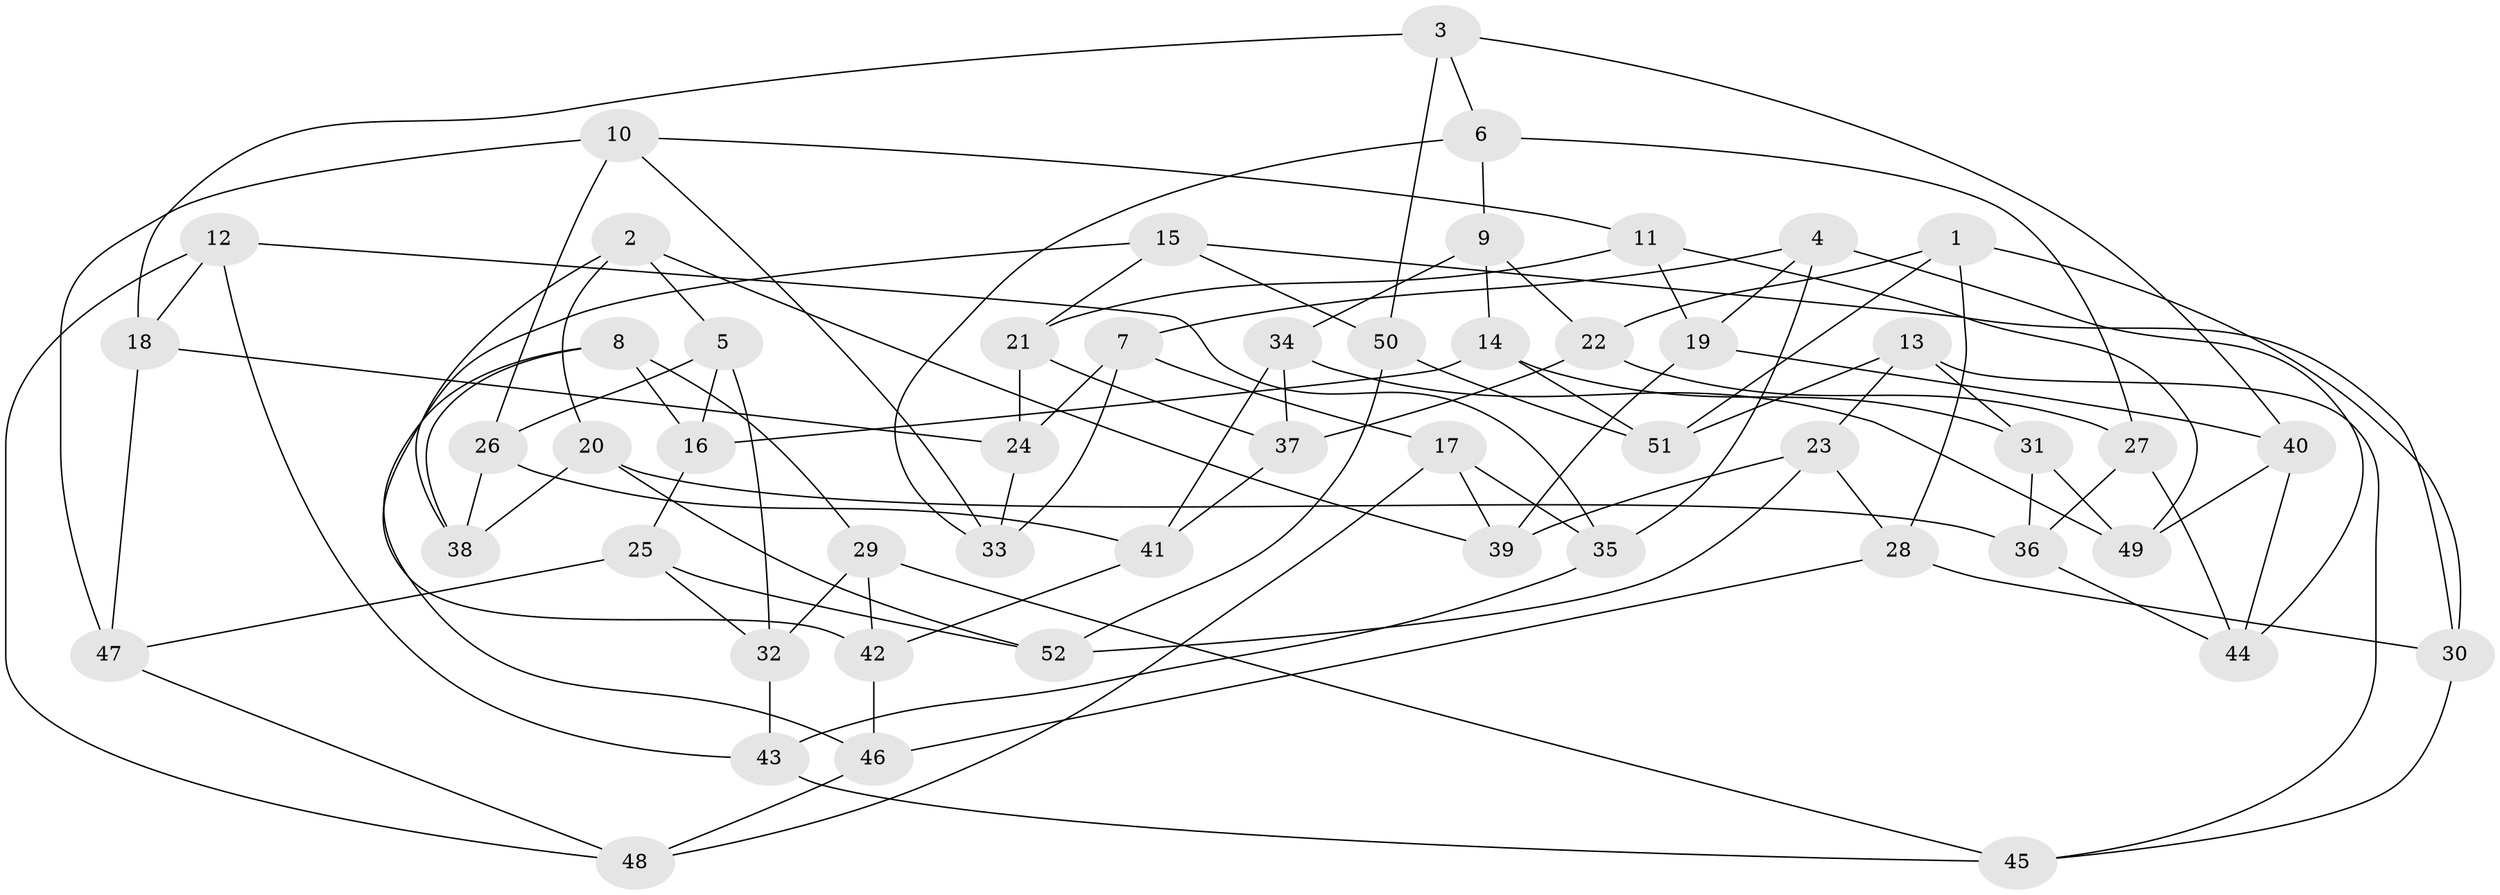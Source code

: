 // Generated by graph-tools (version 1.1) at 2025/50/03/09/25 03:50:53]
// undirected, 52 vertices, 104 edges
graph export_dot {
graph [start="1"]
  node [color=gray90,style=filled];
  1;
  2;
  3;
  4;
  5;
  6;
  7;
  8;
  9;
  10;
  11;
  12;
  13;
  14;
  15;
  16;
  17;
  18;
  19;
  20;
  21;
  22;
  23;
  24;
  25;
  26;
  27;
  28;
  29;
  30;
  31;
  32;
  33;
  34;
  35;
  36;
  37;
  38;
  39;
  40;
  41;
  42;
  43;
  44;
  45;
  46;
  47;
  48;
  49;
  50;
  51;
  52;
  1 -- 51;
  1 -- 22;
  1 -- 30;
  1 -- 28;
  2 -- 5;
  2 -- 38;
  2 -- 20;
  2 -- 39;
  3 -- 40;
  3 -- 6;
  3 -- 18;
  3 -- 50;
  4 -- 44;
  4 -- 35;
  4 -- 19;
  4 -- 7;
  5 -- 16;
  5 -- 26;
  5 -- 32;
  6 -- 27;
  6 -- 33;
  6 -- 9;
  7 -- 33;
  7 -- 17;
  7 -- 24;
  8 -- 38;
  8 -- 29;
  8 -- 46;
  8 -- 16;
  9 -- 34;
  9 -- 14;
  9 -- 22;
  10 -- 47;
  10 -- 11;
  10 -- 26;
  10 -- 33;
  11 -- 19;
  11 -- 21;
  11 -- 49;
  12 -- 18;
  12 -- 35;
  12 -- 43;
  12 -- 48;
  13 -- 45;
  13 -- 51;
  13 -- 31;
  13 -- 23;
  14 -- 16;
  14 -- 51;
  14 -- 31;
  15 -- 21;
  15 -- 50;
  15 -- 30;
  15 -- 42;
  16 -- 25;
  17 -- 39;
  17 -- 35;
  17 -- 48;
  18 -- 24;
  18 -- 47;
  19 -- 40;
  19 -- 39;
  20 -- 38;
  20 -- 52;
  20 -- 36;
  21 -- 24;
  21 -- 37;
  22 -- 27;
  22 -- 37;
  23 -- 28;
  23 -- 39;
  23 -- 52;
  24 -- 33;
  25 -- 52;
  25 -- 47;
  25 -- 32;
  26 -- 41;
  26 -- 38;
  27 -- 44;
  27 -- 36;
  28 -- 46;
  28 -- 30;
  29 -- 42;
  29 -- 45;
  29 -- 32;
  30 -- 45;
  31 -- 49;
  31 -- 36;
  32 -- 43;
  34 -- 49;
  34 -- 37;
  34 -- 41;
  35 -- 43;
  36 -- 44;
  37 -- 41;
  40 -- 49;
  40 -- 44;
  41 -- 42;
  42 -- 46;
  43 -- 45;
  46 -- 48;
  47 -- 48;
  50 -- 52;
  50 -- 51;
}
